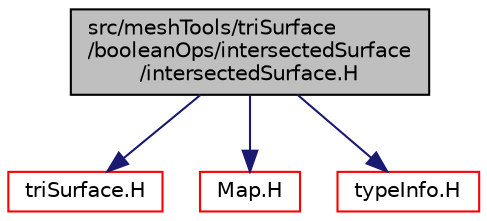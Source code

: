 digraph "src/meshTools/triSurface/booleanOps/intersectedSurface/intersectedSurface.H"
{
  bgcolor="transparent";
  edge [fontname="Helvetica",fontsize="10",labelfontname="Helvetica",labelfontsize="10"];
  node [fontname="Helvetica",fontsize="10",shape=record];
  Node1 [label="src/meshTools/triSurface\l/booleanOps/intersectedSurface\l/intersectedSurface.H",height=0.2,width=0.4,color="black", fillcolor="grey75", style="filled", fontcolor="black"];
  Node1 -> Node2 [color="midnightblue",fontsize="10",style="solid",fontname="Helvetica"];
  Node2 [label="triSurface.H",height=0.2,width=0.4,color="red",URL="$a10522.html"];
  Node1 -> Node3 [color="midnightblue",fontsize="10",style="solid",fontname="Helvetica"];
  Node3 [label="Map.H",height=0.2,width=0.4,color="red",URL="$a07608.html"];
  Node1 -> Node4 [color="midnightblue",fontsize="10",style="solid",fontname="Helvetica"];
  Node4 [label="typeInfo.H",height=0.2,width=0.4,color="red",URL="$a07888.html"];
}
